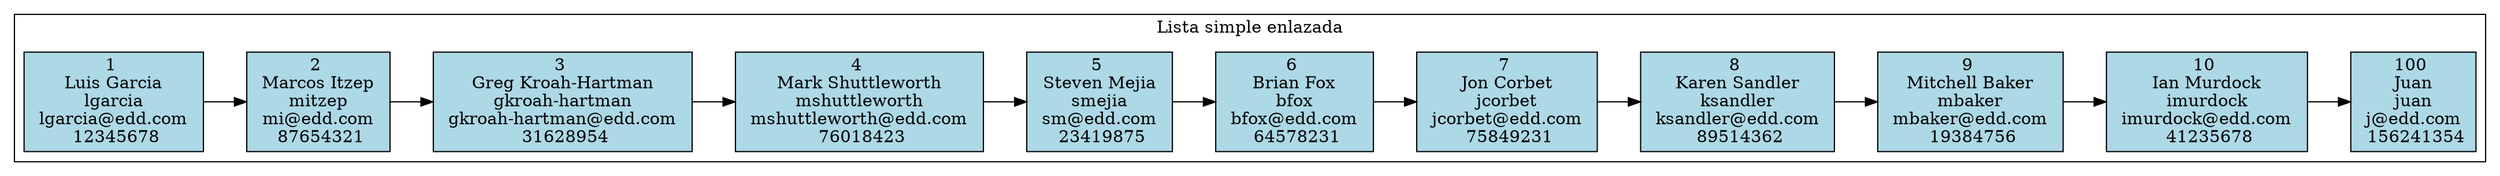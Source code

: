 digraph ListaEnlazada {
  rankdir=LR;
  nodesep=0.5;

  subgraph cluster_0 {
    label="Lista simple enlazada";
    fontsize=14;
    color=black;
    style=filled;
    fillcolor=white;
    node [shape=record, style=filled, fillcolor=lightblue];

    nodo0 [label="{1 \n Luis Garcia \n lgarcia \n lgarcia@edd.com \n 12345678}"];
    nodo0 -> nodo1;
    nodo1 [label="{2 \n Marcos Itzep \n mitzep \n mi@edd.com \n 87654321}"];
    nodo1 -> nodo2;
    nodo2 [label="{3 \n Greg Kroah-Hartman \n gkroah-hartman \n gkroah-hartman@edd.com \n 31628954}"];
    nodo2 -> nodo3;
    nodo3 [label="{4 \n Mark Shuttleworth \n mshuttleworth \n mshuttleworth@edd.com \n 76018423}"];
    nodo3 -> nodo4;
    nodo4 [label="{5 \n Steven Mejia \n smejia \n sm@edd.com \n 23419875}"];
    nodo4 -> nodo5;
    nodo5 [label="{6 \n Brian Fox \n bfox \n bfox@edd.com \n 64578231}"];
    nodo5 -> nodo6;
    nodo6 [label="{7 \n Jon Corbet \n jcorbet \n jcorbet@edd.com \n 75849231}"];
    nodo6 -> nodo7;
    nodo7 [label="{8 \n Karen Sandler \n ksandler \n ksandler@edd.com \n 89514362}"];
    nodo7 -> nodo8;
    nodo8 [label="{9 \n Mitchell Baker \n mbaker \n mbaker@edd.com \n 19384756}"];
    nodo8 -> nodo9;
    nodo9 [label="{10 \n Ian Murdock \n imurdock \n imurdock@edd.com \n 41235678}"];
    nodo9 -> nodo10;
    nodo10 [label="{100 \n Juan \n juan \n j@edd.com \n 156241354}"];
  }
}
